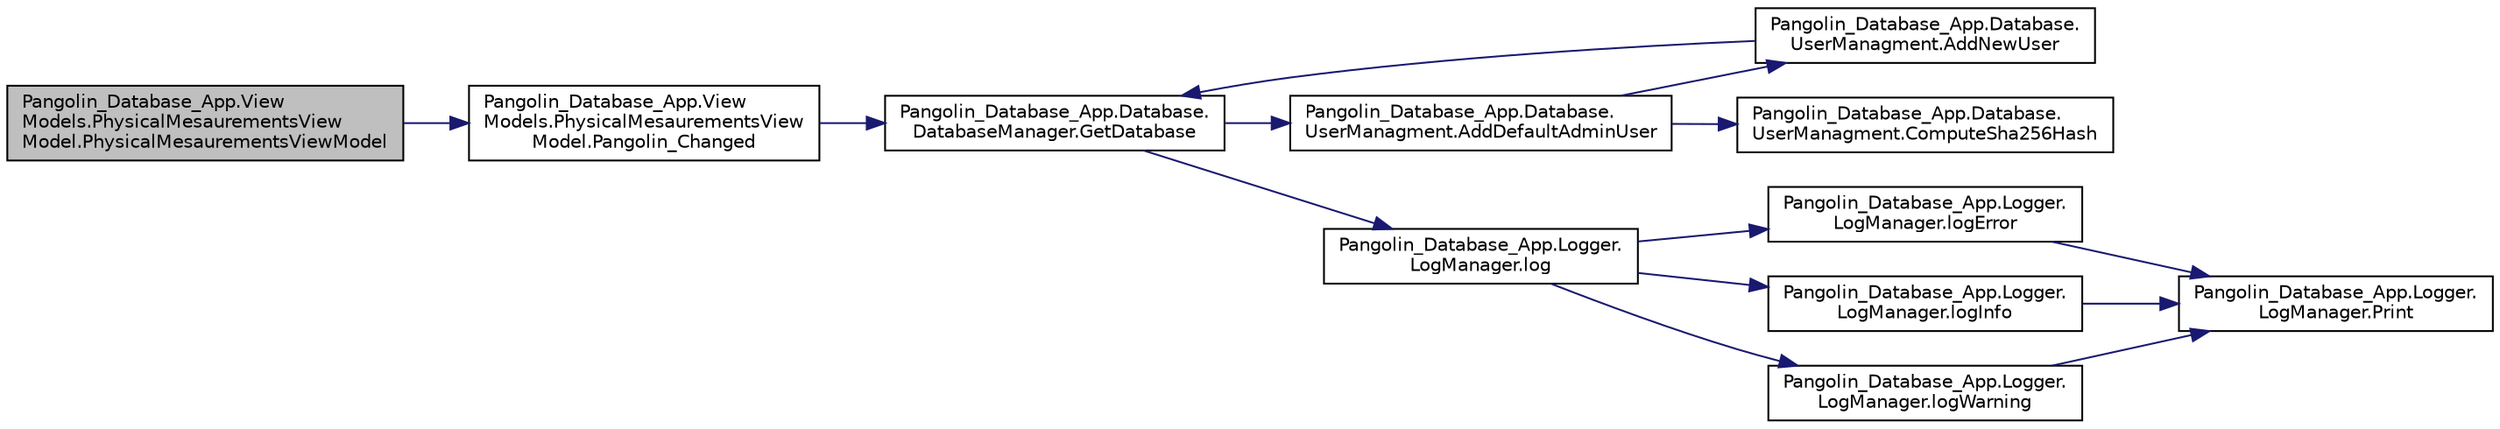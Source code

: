 digraph "Pangolin_Database_App.ViewModels.PhysicalMesaurementsViewModel.PhysicalMesaurementsViewModel"
{
 // LATEX_PDF_SIZE
  edge [fontname="Helvetica",fontsize="10",labelfontname="Helvetica",labelfontsize="10"];
  node [fontname="Helvetica",fontsize="10",shape=record];
  rankdir="LR";
  Node1 [label="Pangolin_Database_App.View\lModels.PhysicalMesaurementsView\lModel.PhysicalMesaurementsViewModel",height=0.2,width=0.4,color="black", fillcolor="grey75", style="filled", fontcolor="black",tooltip=" "];
  Node1 -> Node2 [color="midnightblue",fontsize="10",style="solid"];
  Node2 [label="Pangolin_Database_App.View\lModels.PhysicalMesaurementsView\lModel.Pangolin_Changed",height=0.2,width=0.4,color="black", fillcolor="white", style="filled",URL="$class_pangolin___database___app_1_1_view_models_1_1_physical_mesaurements_view_model.html#aedfc5ac9c0f372745db36591fe853c27",tooltip="Sets model for pangolin"];
  Node2 -> Node3 [color="midnightblue",fontsize="10",style="solid"];
  Node3 [label="Pangolin_Database_App.Database.\lDatabaseManager.GetDatabase",height=0.2,width=0.4,color="black", fillcolor="white", style="filled",URL="$class_pangolin___database___app_1_1_database_1_1_database_manager.html#a7c515fef991e27f810556287735b6f81",tooltip="Singelton-Pattern to get database"];
  Node3 -> Node4 [color="midnightblue",fontsize="10",style="solid"];
  Node4 [label="Pangolin_Database_App.Database.\lUserManagment.AddDefaultAdminUser",height=0.2,width=0.4,color="black", fillcolor="white", style="filled",URL="$class_pangolin___database___app_1_1_database_1_1_user_managment.html#a2530f412422d50828cc940b94239cdcc",tooltip="ads new default admin user"];
  Node4 -> Node5 [color="midnightblue",fontsize="10",style="solid"];
  Node5 [label="Pangolin_Database_App.Database.\lUserManagment.AddNewUser",height=0.2,width=0.4,color="black", fillcolor="white", style="filled",URL="$class_pangolin___database___app_1_1_database_1_1_user_managment.html#a0dd3e54ff7217a1cd4b43720e3f6ac0a",tooltip="This method adds a new user to database"];
  Node5 -> Node3 [color="midnightblue",fontsize="10",style="solid"];
  Node4 -> Node6 [color="midnightblue",fontsize="10",style="solid"];
  Node6 [label="Pangolin_Database_App.Database.\lUserManagment.ComputeSha256Hash",height=0.2,width=0.4,color="black", fillcolor="white", style="filled",URL="$class_pangolin___database___app_1_1_database_1_1_user_managment.html#a5e3271e7094c808a9569d0835f3c1130",tooltip="Used for hashing user passwords"];
  Node3 -> Node7 [color="midnightblue",fontsize="10",style="solid"];
  Node7 [label="Pangolin_Database_App.Logger.\lLogManager.log",height=0.2,width=0.4,color="black", fillcolor="white", style="filled",URL="$class_pangolin___database___app_1_1_logger_1_1_log_manager.html#ae37d387011ee14f1a945d8fce0372688",tooltip="Logs for debug"];
  Node7 -> Node8 [color="midnightblue",fontsize="10",style="solid"];
  Node8 [label="Pangolin_Database_App.Logger.\lLogManager.logError",height=0.2,width=0.4,color="black", fillcolor="white", style="filled",URL="$class_pangolin___database___app_1_1_logger_1_1_log_manager.html#af4d3065a50208ec03341c3694c84e118",tooltip="Error log"];
  Node8 -> Node9 [color="midnightblue",fontsize="10",style="solid"];
  Node9 [label="Pangolin_Database_App.Logger.\lLogManager.Print",height=0.2,width=0.4,color="black", fillcolor="white", style="filled",URL="$class_pangolin___database___app_1_1_logger_1_1_log_manager.html#a493bbc327526f1b16d6be830e09c51d9",tooltip="Prints debug output"];
  Node7 -> Node10 [color="midnightblue",fontsize="10",style="solid"];
  Node10 [label="Pangolin_Database_App.Logger.\lLogManager.logInfo",height=0.2,width=0.4,color="black", fillcolor="white", style="filled",URL="$class_pangolin___database___app_1_1_logger_1_1_log_manager.html#a4e09d4e1cb5f216e9db5d73d01447ec1",tooltip="Info log"];
  Node10 -> Node9 [color="midnightblue",fontsize="10",style="solid"];
  Node7 -> Node11 [color="midnightblue",fontsize="10",style="solid"];
  Node11 [label="Pangolin_Database_App.Logger.\lLogManager.logWarning",height=0.2,width=0.4,color="black", fillcolor="white", style="filled",URL="$class_pangolin___database___app_1_1_logger_1_1_log_manager.html#aef33753249f2f7e61ee2acd392f798fa",tooltip="Warning log"];
  Node11 -> Node9 [color="midnightblue",fontsize="10",style="solid"];
}
